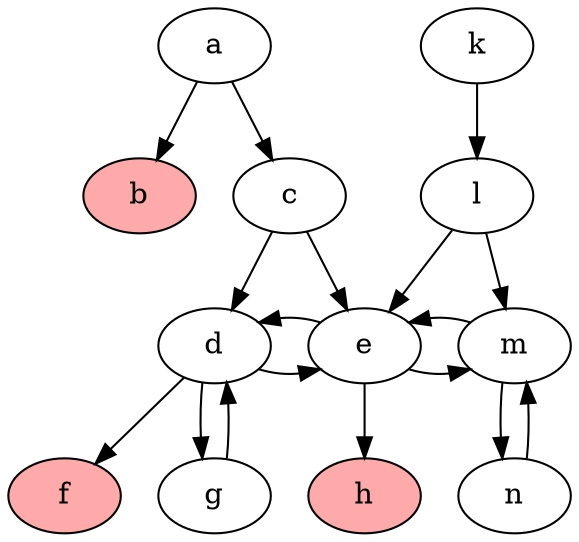 strict digraph "" {
	b	[fillcolor="#FFAAAA",
		style=filled];
	a -> b;
	a -> c;
	c -> d;
	c -> e;
	k -> l;
	l -> e;
	l -> m;
	d -> e;
	f	[fillcolor="#FFAAAA",
		style=filled];
	d -> f;
	d -> g;
	e -> d;
	e -> m;
	h	[fillcolor="#FFAAAA",
		style=filled];
	e -> h;
	m -> e;
	m -> n;
	g -> d;
	n -> m;
{rank=same; "d" "e" "m"}
}
